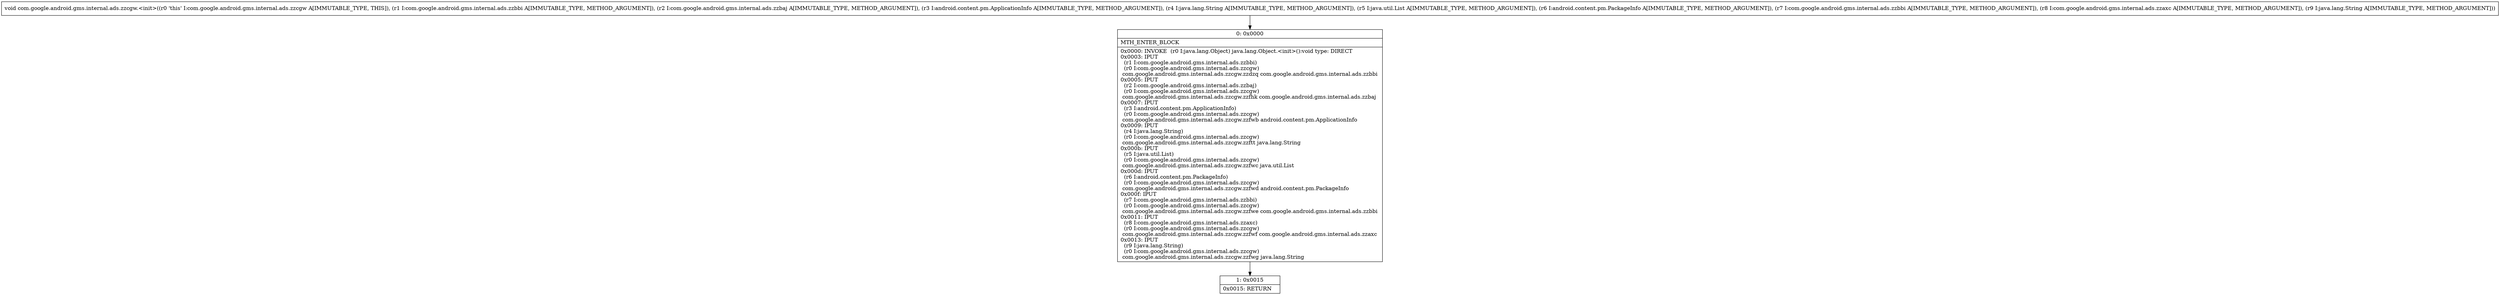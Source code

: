 digraph "CFG forcom.google.android.gms.internal.ads.zzcgw.\<init\>(Lcom\/google\/android\/gms\/internal\/ads\/zzbbi;Lcom\/google\/android\/gms\/internal\/ads\/zzbaj;Landroid\/content\/pm\/ApplicationInfo;Ljava\/lang\/String;Ljava\/util\/List;Landroid\/content\/pm\/PackageInfo;Lcom\/google\/android\/gms\/internal\/ads\/zzbbi;Lcom\/google\/android\/gms\/internal\/ads\/zzaxc;Ljava\/lang\/String;)V" {
Node_0 [shape=record,label="{0\:\ 0x0000|MTH_ENTER_BLOCK\l|0x0000: INVOKE  (r0 I:java.lang.Object) java.lang.Object.\<init\>():void type: DIRECT \l0x0003: IPUT  \l  (r1 I:com.google.android.gms.internal.ads.zzbbi)\l  (r0 I:com.google.android.gms.internal.ads.zzcgw)\l com.google.android.gms.internal.ads.zzcgw.zzdzq com.google.android.gms.internal.ads.zzbbi \l0x0005: IPUT  \l  (r2 I:com.google.android.gms.internal.ads.zzbaj)\l  (r0 I:com.google.android.gms.internal.ads.zzcgw)\l com.google.android.gms.internal.ads.zzcgw.zzfhk com.google.android.gms.internal.ads.zzbaj \l0x0007: IPUT  \l  (r3 I:android.content.pm.ApplicationInfo)\l  (r0 I:com.google.android.gms.internal.ads.zzcgw)\l com.google.android.gms.internal.ads.zzcgw.zzfwb android.content.pm.ApplicationInfo \l0x0009: IPUT  \l  (r4 I:java.lang.String)\l  (r0 I:com.google.android.gms.internal.ads.zzcgw)\l com.google.android.gms.internal.ads.zzcgw.zzftt java.lang.String \l0x000b: IPUT  \l  (r5 I:java.util.List)\l  (r0 I:com.google.android.gms.internal.ads.zzcgw)\l com.google.android.gms.internal.ads.zzcgw.zzfwc java.util.List \l0x000d: IPUT  \l  (r6 I:android.content.pm.PackageInfo)\l  (r0 I:com.google.android.gms.internal.ads.zzcgw)\l com.google.android.gms.internal.ads.zzcgw.zzfwd android.content.pm.PackageInfo \l0x000f: IPUT  \l  (r7 I:com.google.android.gms.internal.ads.zzbbi)\l  (r0 I:com.google.android.gms.internal.ads.zzcgw)\l com.google.android.gms.internal.ads.zzcgw.zzfwe com.google.android.gms.internal.ads.zzbbi \l0x0011: IPUT  \l  (r8 I:com.google.android.gms.internal.ads.zzaxc)\l  (r0 I:com.google.android.gms.internal.ads.zzcgw)\l com.google.android.gms.internal.ads.zzcgw.zzfwf com.google.android.gms.internal.ads.zzaxc \l0x0013: IPUT  \l  (r9 I:java.lang.String)\l  (r0 I:com.google.android.gms.internal.ads.zzcgw)\l com.google.android.gms.internal.ads.zzcgw.zzfwg java.lang.String \l}"];
Node_1 [shape=record,label="{1\:\ 0x0015|0x0015: RETURN   \l}"];
MethodNode[shape=record,label="{void com.google.android.gms.internal.ads.zzcgw.\<init\>((r0 'this' I:com.google.android.gms.internal.ads.zzcgw A[IMMUTABLE_TYPE, THIS]), (r1 I:com.google.android.gms.internal.ads.zzbbi A[IMMUTABLE_TYPE, METHOD_ARGUMENT]), (r2 I:com.google.android.gms.internal.ads.zzbaj A[IMMUTABLE_TYPE, METHOD_ARGUMENT]), (r3 I:android.content.pm.ApplicationInfo A[IMMUTABLE_TYPE, METHOD_ARGUMENT]), (r4 I:java.lang.String A[IMMUTABLE_TYPE, METHOD_ARGUMENT]), (r5 I:java.util.List A[IMMUTABLE_TYPE, METHOD_ARGUMENT]), (r6 I:android.content.pm.PackageInfo A[IMMUTABLE_TYPE, METHOD_ARGUMENT]), (r7 I:com.google.android.gms.internal.ads.zzbbi A[IMMUTABLE_TYPE, METHOD_ARGUMENT]), (r8 I:com.google.android.gms.internal.ads.zzaxc A[IMMUTABLE_TYPE, METHOD_ARGUMENT]), (r9 I:java.lang.String A[IMMUTABLE_TYPE, METHOD_ARGUMENT])) }"];
MethodNode -> Node_0;
Node_0 -> Node_1;
}

